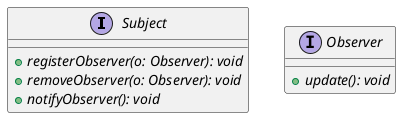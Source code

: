 @startuml

interface Subject {
    + {abstract} registerObserver(o: Observer): void
    + {abstract} removeObserver(o: Observer): void
    + {abstract} notifyObserver(): void
}

interface Observer {
    + {abstract} update(): void
}



@enduml